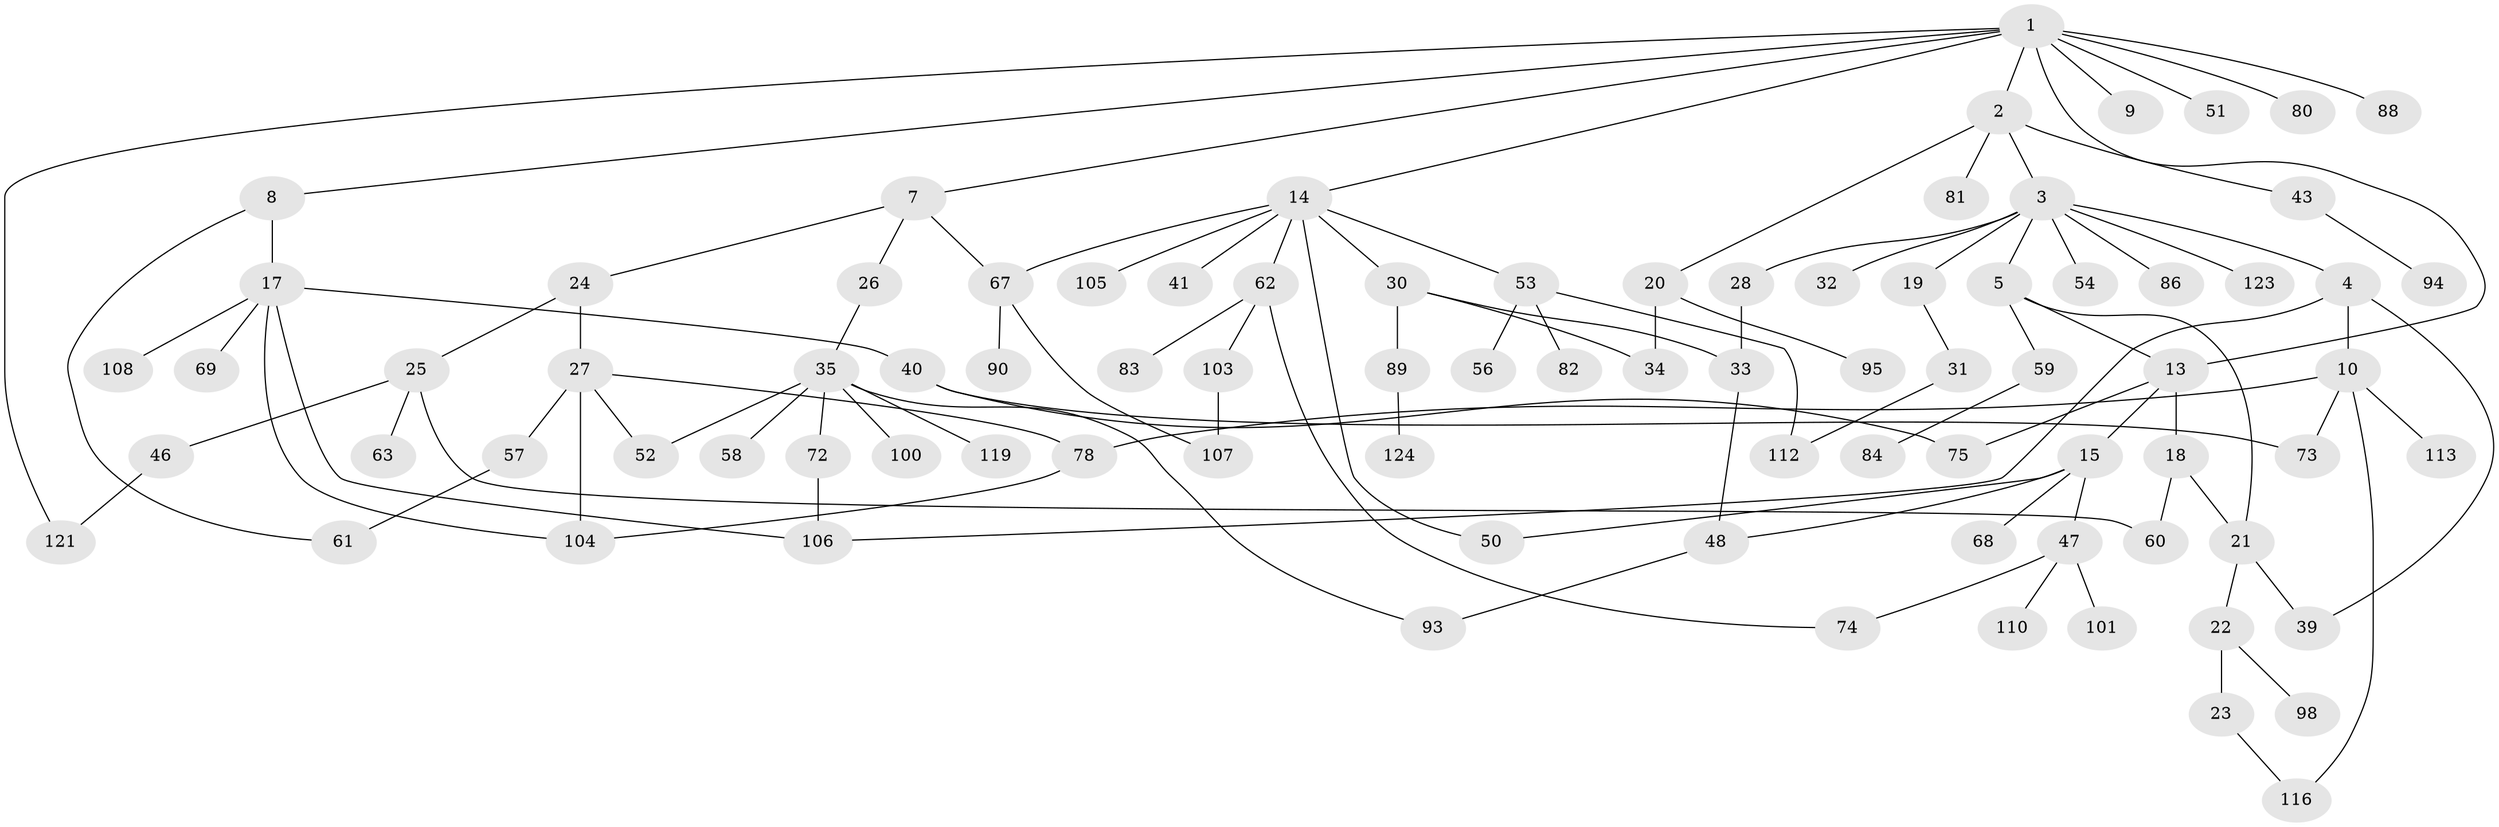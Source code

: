 // original degree distribution, {4: 0.12096774193548387, 6: 0.024193548387096774, 8: 0.016129032258064516, 3: 0.1774193548387097, 1: 0.3064516129032258, 2: 0.3225806451612903, 5: 0.03225806451612903}
// Generated by graph-tools (version 1.1) at 2025/41/03/06/25 10:41:25]
// undirected, 87 vertices, 110 edges
graph export_dot {
graph [start="1"]
  node [color=gray90,style=filled];
  1 [super="+6"];
  2 [super="+79"];
  3 [super="+16"];
  4 [super="+12"];
  5 [super="+92"];
  7 [super="+118"];
  8 [super="+11"];
  9;
  10 [super="+76"];
  13 [super="+49"];
  14 [super="+71"];
  15 [super="+37"];
  17 [super="+29"];
  18 [super="+45"];
  19;
  20 [super="+77"];
  21 [super="+38"];
  22;
  23;
  24;
  25 [super="+42"];
  26 [super="+36"];
  27 [super="+55"];
  28;
  30 [super="+99"];
  31;
  32;
  33 [super="+91"];
  34;
  35 [super="+44"];
  39;
  40 [super="+109"];
  41;
  43 [super="+120"];
  46;
  47 [super="+66"];
  48;
  50;
  51;
  52;
  53 [super="+111"];
  54;
  56 [super="+87"];
  57 [super="+102"];
  58 [super="+64"];
  59 [super="+65"];
  60;
  61;
  62 [super="+70"];
  63;
  67 [super="+117"];
  68;
  69;
  72;
  73;
  74 [super="+97"];
  75;
  78 [super="+85"];
  80;
  81;
  82;
  83;
  84;
  86;
  88;
  89 [super="+96"];
  90;
  93;
  94;
  95;
  98;
  100;
  101 [super="+114"];
  103;
  104;
  105;
  106 [super="+115"];
  107;
  108;
  110;
  112;
  113;
  116;
  119 [super="+122"];
  121;
  123;
  124;
  1 -- 2;
  1 -- 7;
  1 -- 13;
  1 -- 8;
  1 -- 9;
  1 -- 14;
  1 -- 80;
  1 -- 51;
  1 -- 88;
  1 -- 121;
  2 -- 3;
  2 -- 20;
  2 -- 43;
  2 -- 81;
  3 -- 4;
  3 -- 5;
  3 -- 19;
  3 -- 54;
  3 -- 32;
  3 -- 86;
  3 -- 123;
  3 -- 28;
  4 -- 10;
  4 -- 39;
  4 -- 106;
  5 -- 59 [weight=2];
  5 -- 21;
  5 -- 13;
  7 -- 24;
  7 -- 26;
  7 -- 67;
  8 -- 61;
  8 -- 17;
  10 -- 113;
  10 -- 73;
  10 -- 116;
  10 -- 78;
  13 -- 15;
  13 -- 18;
  13 -- 75;
  14 -- 30;
  14 -- 41;
  14 -- 53;
  14 -- 62;
  14 -- 67;
  14 -- 50;
  14 -- 105;
  15 -- 48;
  15 -- 50;
  15 -- 68;
  15 -- 47;
  17 -- 40;
  17 -- 108;
  17 -- 104;
  17 -- 106;
  17 -- 69;
  18 -- 21;
  18 -- 60;
  19 -- 31;
  20 -- 95;
  20 -- 34;
  21 -- 22;
  21 -- 39;
  22 -- 23;
  22 -- 98;
  23 -- 116;
  24 -- 25;
  24 -- 27;
  25 -- 63;
  25 -- 60;
  25 -- 46;
  26 -- 35;
  27 -- 104 [weight=2];
  27 -- 52;
  27 -- 57;
  27 -- 78;
  28 -- 33;
  30 -- 34;
  30 -- 89;
  30 -- 33;
  31 -- 112;
  33 -- 48;
  35 -- 58;
  35 -- 72;
  35 -- 100;
  35 -- 93;
  35 -- 52;
  35 -- 119;
  40 -- 73;
  40 -- 75;
  43 -- 94;
  46 -- 121;
  47 -- 101;
  47 -- 74;
  47 -- 110;
  48 -- 93;
  53 -- 56;
  53 -- 82;
  53 -- 112;
  57 -- 61;
  59 -- 84;
  62 -- 74;
  62 -- 83;
  62 -- 103;
  67 -- 90;
  67 -- 107;
  72 -- 106;
  78 -- 104;
  89 -- 124;
  103 -- 107;
}
